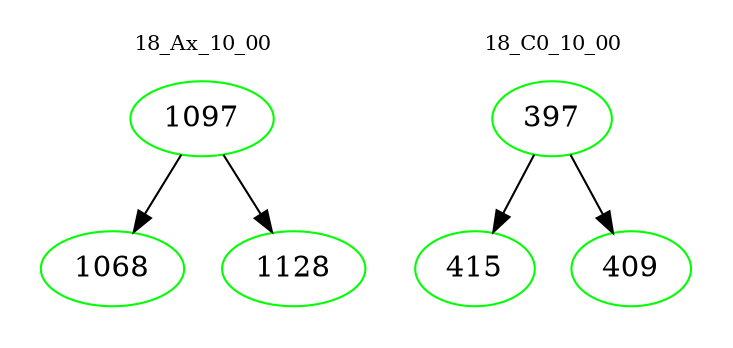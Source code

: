 digraph{
subgraph cluster_0 {
color = white
label = "18_Ax_10_00";
fontsize=10;
T0_1097 [label="1097", color="green"]
T0_1097 -> T0_1068 [color="black"]
T0_1068 [label="1068", color="green"]
T0_1097 -> T0_1128 [color="black"]
T0_1128 [label="1128", color="green"]
}
subgraph cluster_1 {
color = white
label = "18_C0_10_00";
fontsize=10;
T1_397 [label="397", color="green"]
T1_397 -> T1_415 [color="black"]
T1_415 [label="415", color="green"]
T1_397 -> T1_409 [color="black"]
T1_409 [label="409", color="green"]
}
}

